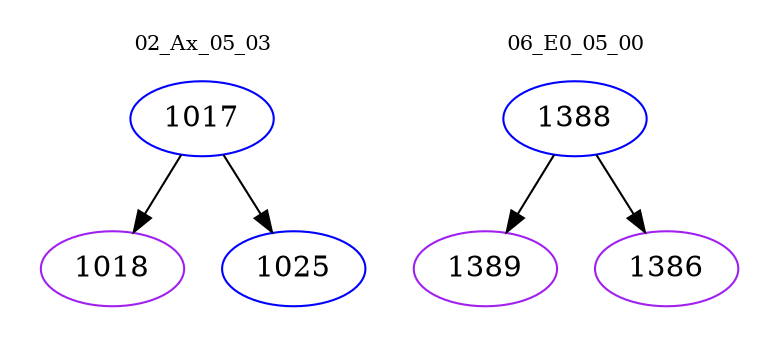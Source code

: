 digraph{
subgraph cluster_0 {
color = white
label = "02_Ax_05_03";
fontsize=10;
T0_1017 [label="1017", color="blue"]
T0_1017 -> T0_1018 [color="black"]
T0_1018 [label="1018", color="purple"]
T0_1017 -> T0_1025 [color="black"]
T0_1025 [label="1025", color="blue"]
}
subgraph cluster_1 {
color = white
label = "06_E0_05_00";
fontsize=10;
T1_1388 [label="1388", color="blue"]
T1_1388 -> T1_1389 [color="black"]
T1_1389 [label="1389", color="purple"]
T1_1388 -> T1_1386 [color="black"]
T1_1386 [label="1386", color="purple"]
}
}
